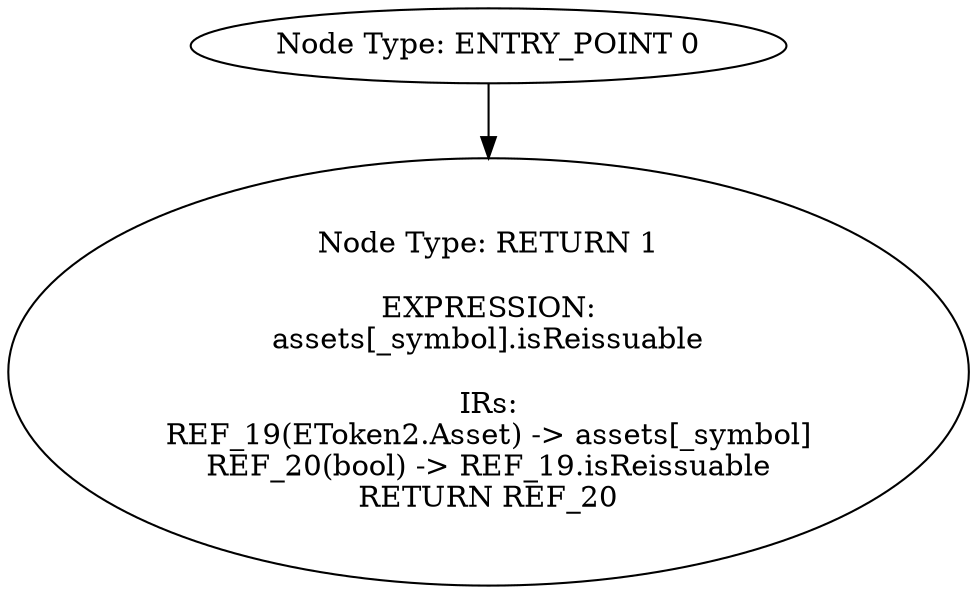 digraph{
0[label="Node Type: ENTRY_POINT 0
"];
0->1;
1[label="Node Type: RETURN 1

EXPRESSION:
assets[_symbol].isReissuable

IRs:
REF_19(EToken2.Asset) -> assets[_symbol]
REF_20(bool) -> REF_19.isReissuable
RETURN REF_20"];
}
